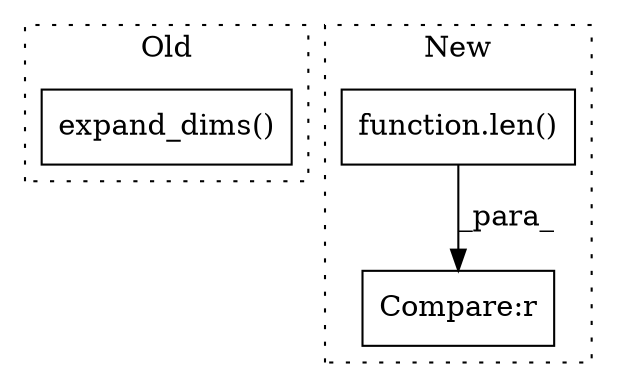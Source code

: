 digraph G {
subgraph cluster0 {
1 [label="expand_dims()" a="75" s="3402,3430" l="15,1" shape="box"];
label = "Old";
style="dotted";
}
subgraph cluster1 {
2 [label="function.len()" a="75" s="2464,2475" l="4,1" shape="box"];
3 [label="Compare:r" a="40" s="2464" l="15" shape="box"];
label = "New";
style="dotted";
}
2 -> 3 [label="_para_"];
}
